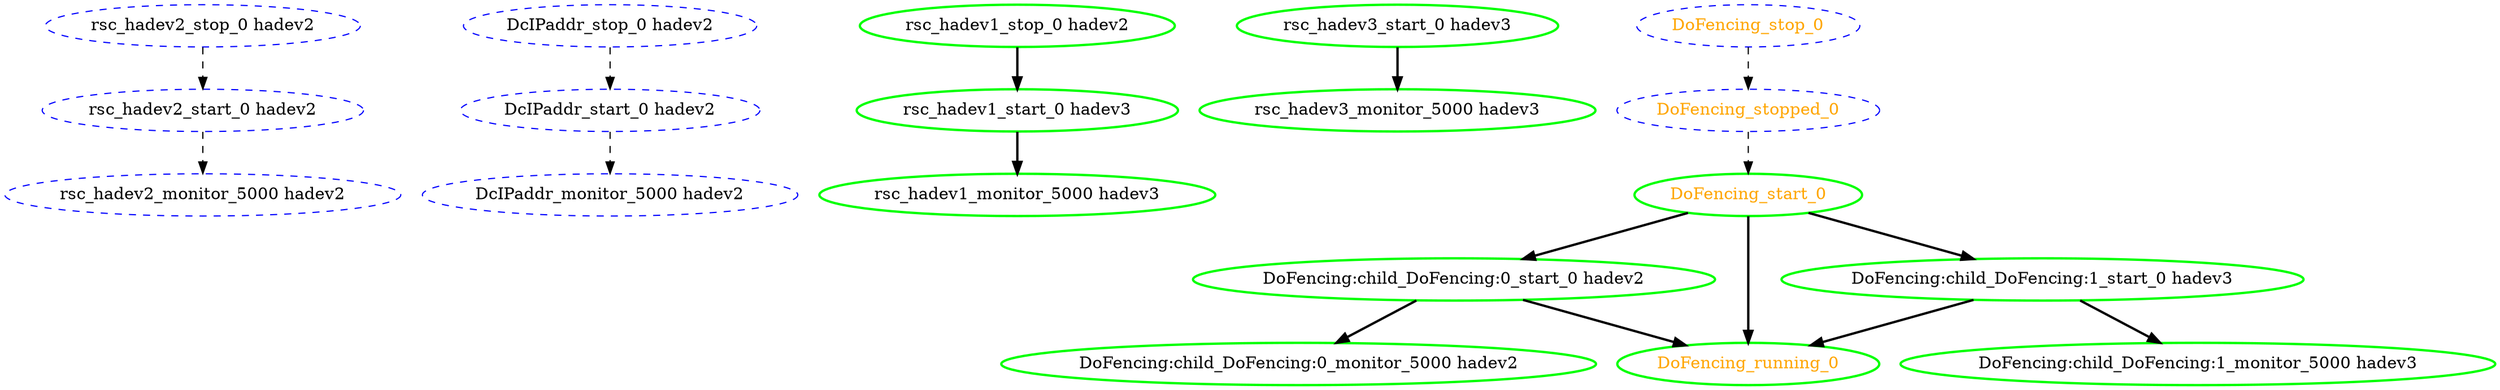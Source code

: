 digraph "g" {
	size = "30,30"
"rsc_hadev2_monitor_5000 hadev2" [ style="dashed" color="blue" fontcolor="black" ]
"DcIPaddr_monitor_5000 hadev2" [ style="dashed" color="blue" fontcolor="black" ]
"DcIPaddr_stop_0 hadev2" [ style="dashed" color="blue" fontcolor="black" ]
"DcIPaddr_start_0 hadev2" [ style="dashed" color="blue" fontcolor="black" ]
"rsc_hadev1_stop_0 hadev2" [ style=bold color="green" fontcolor="black" ]
"rsc_hadev1_start_0 hadev3" [ style=bold color="green" fontcolor="black" ]
"rsc_hadev1_monitor_5000 hadev3" [ style=bold color="green" fontcolor="black" ]
"rsc_hadev2_stop_0 hadev2" [ style="dashed" color="blue" fontcolor="black" ]
"rsc_hadev2_start_0 hadev2" [ style="dashed" color="blue" fontcolor="black" ]
"rsc_hadev3_start_0 hadev3" [ style=bold color="green" fontcolor="black" ]
"rsc_hadev3_monitor_5000 hadev3" [ style=bold color="green" fontcolor="black" ]
"DoFencing:child_DoFencing:0_start_0 hadev2" [ style=bold color="green" fontcolor="black" ]
"DoFencing:child_DoFencing:0_monitor_5000 hadev2" [ style=bold color="green" fontcolor="black" ]
"DoFencing:child_DoFencing:1_start_0 hadev3" [ style=bold color="green" fontcolor="black" ]
"DoFencing:child_DoFencing:1_monitor_5000 hadev3" [ style=bold color="green" fontcolor="black" ]
"DoFencing_start_0" [ style=bold color="green" fontcolor="orange" ]
"DoFencing_running_0" [ style=bold color="green" fontcolor="orange" ]
"DoFencing_stop_0" [ style="dashed" color="blue" fontcolor="orange" ]
"DoFencing_stopped_0" [ style="dashed" color="blue" fontcolor="orange" ]
"rsc_hadev2_start_0 hadev2" -> "rsc_hadev2_monitor_5000 hadev2" [ style = dashed]
"DcIPaddr_start_0 hadev2" -> "DcIPaddr_monitor_5000 hadev2" [ style = dashed]
"DcIPaddr_stop_0 hadev2" -> "DcIPaddr_start_0 hadev2" [ style = dashed]
"rsc_hadev1_stop_0 hadev2" -> "rsc_hadev1_start_0 hadev3" [ style = bold]
"rsc_hadev1_start_0 hadev3" -> "rsc_hadev1_monitor_5000 hadev3" [ style = bold]
"rsc_hadev2_stop_0 hadev2" -> "rsc_hadev2_start_0 hadev2" [ style = dashed]
"rsc_hadev3_start_0 hadev3" -> "rsc_hadev3_monitor_5000 hadev3" [ style = bold]
"DoFencing_start_0" -> "DoFencing:child_DoFencing:0_start_0 hadev2" [ style = bold]
"DoFencing:child_DoFencing:0_start_0 hadev2" -> "DoFencing:child_DoFencing:0_monitor_5000 hadev2" [ style = bold]
"DoFencing_start_0" -> "DoFencing:child_DoFencing:1_start_0 hadev3" [ style = bold]
"DoFencing:child_DoFencing:1_start_0 hadev3" -> "DoFencing:child_DoFencing:1_monitor_5000 hadev3" [ style = bold]
"DoFencing_stopped_0" -> "DoFencing_start_0" [ style = dashed]
"DoFencing:child_DoFencing:0_start_0 hadev2" -> "DoFencing_running_0" [ style = bold]
"DoFencing:child_DoFencing:1_start_0 hadev3" -> "DoFencing_running_0" [ style = bold]
"DoFencing_start_0" -> "DoFencing_running_0" [ style = bold]
"DoFencing_stop_0" -> "DoFencing_stopped_0" [ style = dashed]
}
